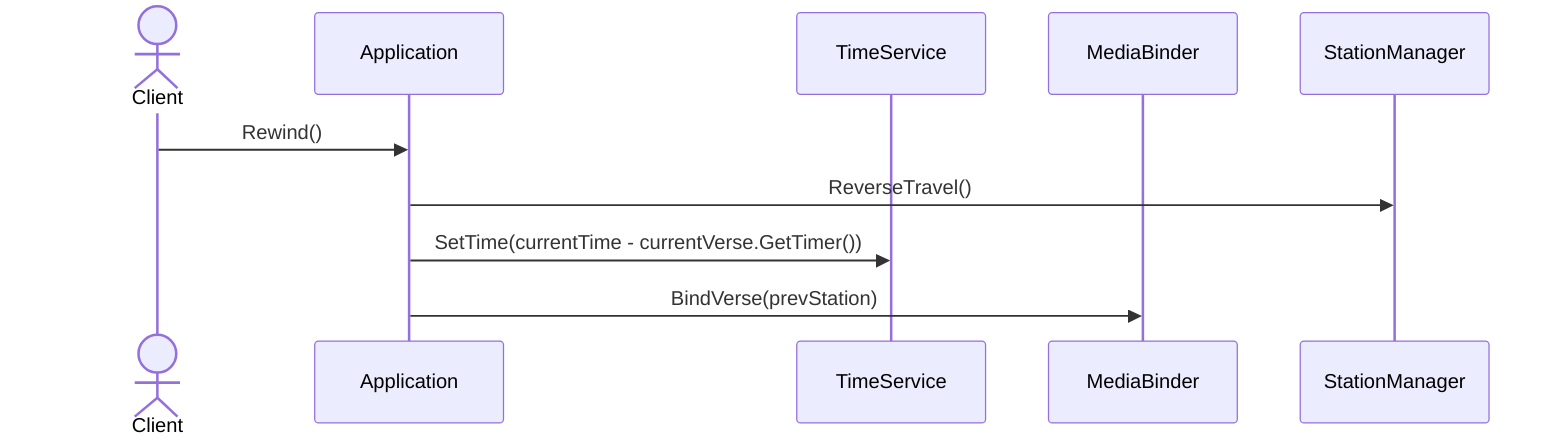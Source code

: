 sequenceDiagram
    actor Client
    participant Application
    participant TimeService
    participant MediaBinder
    participant StationManager

    Client->>Application: Rewind()
    Application->>StationManager: ReverseTravel()
    Application->>TimeService: SetTime(currentTime - currentVerse.GetTimer())
    Application->>MediaBinder: BindVerse(prevStation)